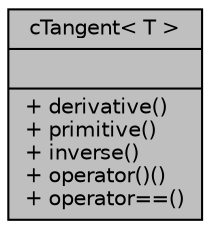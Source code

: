 digraph G
{
  edge [fontname="Helvetica",fontsize="10",labelfontname="Helvetica",labelfontsize="10"];
  node [fontname="Helvetica",fontsize="10",shape=record];
  Node1 [label="{cTangent\< T \>\n||+ derivative()\l+ primitive()\l+ inverse()\l+ operator()()\l+ operator==()\l}",height=0.2,width=0.4,color="black", fillcolor="grey75", style="filled" fontcolor="black"];
}
